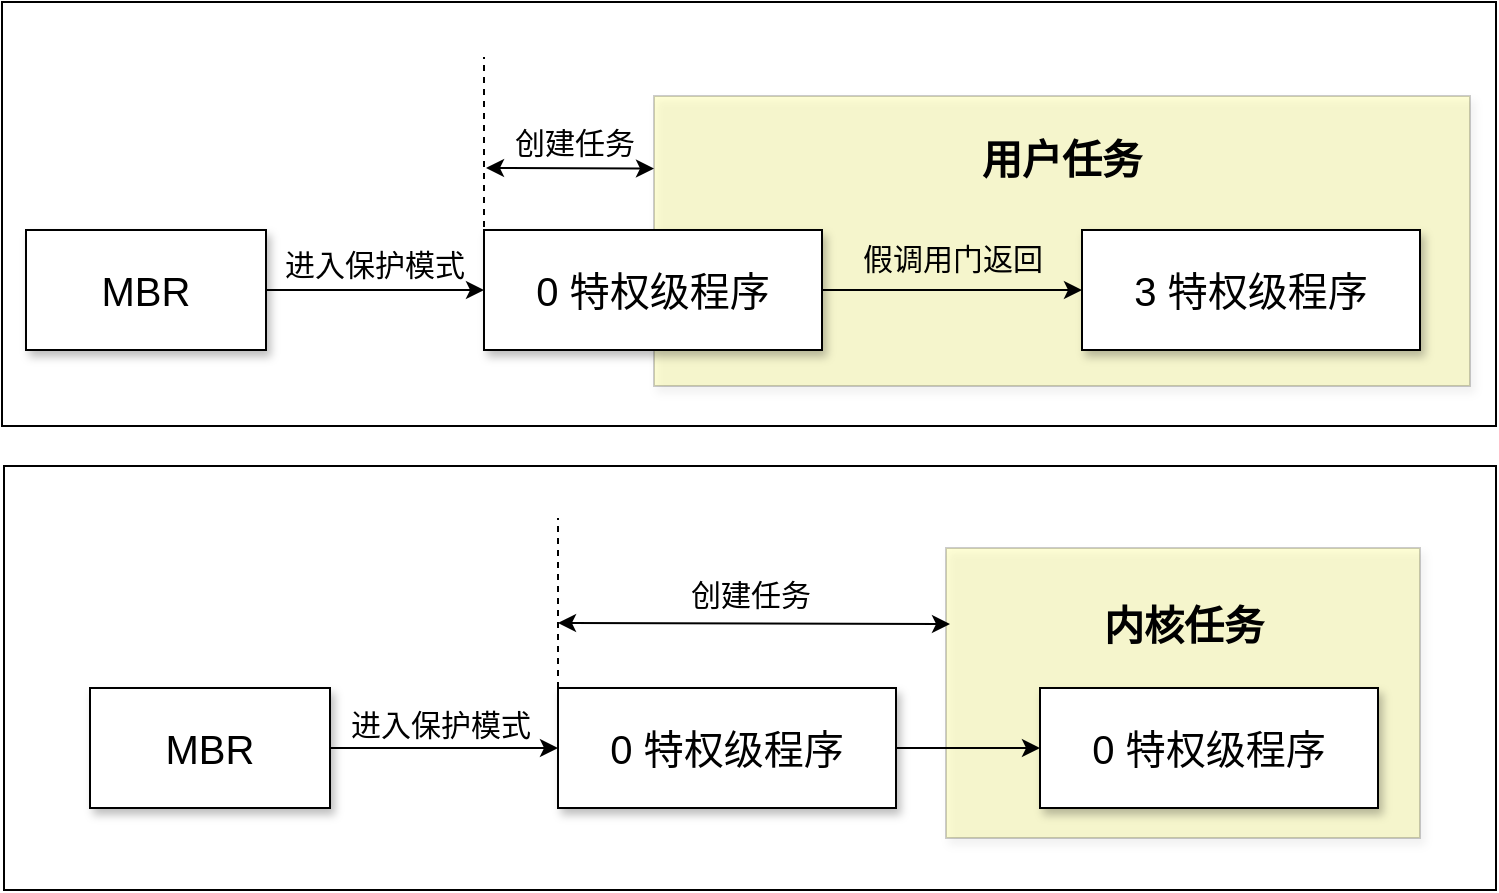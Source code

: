 <mxfile version="14.6.13" type="device"><diagram id="6JK2BZ3masfZK3xxvMMQ" name="第 1 页"><mxGraphModel dx="1086" dy="806" grid="0" gridSize="10" guides="1" tooltips="1" connect="1" arrows="1" fold="1" page="0" pageScale="1" pageWidth="827" pageHeight="1169" math="0" shadow="0"><root><mxCell id="0"/><mxCell id="1" parent="0"/><mxCell id="LvnTB3Bk84HuX4oXmwlq-25" value="" style="rounded=0;whiteSpace=wrap;html=1;shadow=0;fontSize=15;" vertex="1" parent="1"><mxGeometry x="19" y="381" width="746" height="212" as="geometry"/></mxCell><mxCell id="LvnTB3Bk84HuX4oXmwlq-24" value="" style="rounded=0;whiteSpace=wrap;html=1;shadow=0;fontSize=15;" vertex="1" parent="1"><mxGeometry x="18" y="149" width="747" height="212" as="geometry"/></mxCell><mxCell id="LvnTB3Bk84HuX4oXmwlq-6" value="" style="rounded=0;whiteSpace=wrap;html=1;shadow=1;fillColor=#FFFF33;opacity=20;" vertex="1" parent="1"><mxGeometry x="344" y="196" width="408" height="145" as="geometry"/></mxCell><mxCell id="LvnTB3Bk84HuX4oXmwlq-4" style="edgeStyle=orthogonalEdgeStyle;rounded=0;orthogonalLoop=1;jettySize=auto;html=1;" edge="1" parent="1" source="LvnTB3Bk84HuX4oXmwlq-1" target="LvnTB3Bk84HuX4oXmwlq-2"><mxGeometry relative="1" as="geometry"/></mxCell><mxCell id="LvnTB3Bk84HuX4oXmwlq-1" value="&lt;font style=&quot;font-size: 20px&quot;&gt;MBR&lt;/font&gt;" style="rounded=0;whiteSpace=wrap;html=1;shadow=1;" vertex="1" parent="1"><mxGeometry x="30" y="263" width="120" height="60" as="geometry"/></mxCell><mxCell id="LvnTB3Bk84HuX4oXmwlq-5" style="edgeStyle=orthogonalEdgeStyle;rounded=0;orthogonalLoop=1;jettySize=auto;html=1;entryX=0;entryY=0.5;entryDx=0;entryDy=0;" edge="1" parent="1" source="LvnTB3Bk84HuX4oXmwlq-2" target="LvnTB3Bk84HuX4oXmwlq-3"><mxGeometry relative="1" as="geometry"/></mxCell><mxCell id="LvnTB3Bk84HuX4oXmwlq-2" value="&lt;span style=&quot;font-size: 20px&quot;&gt;0 特权级程序&lt;/span&gt;" style="rounded=0;whiteSpace=wrap;html=1;shadow=1;" vertex="1" parent="1"><mxGeometry x="259" y="263" width="169" height="60" as="geometry"/></mxCell><mxCell id="LvnTB3Bk84HuX4oXmwlq-3" value="&lt;span style=&quot;font-size: 20px&quot;&gt;3 特权级程序&lt;/span&gt;" style="rounded=0;whiteSpace=wrap;html=1;shadow=1;" vertex="1" parent="1"><mxGeometry x="558" y="263" width="169" height="60" as="geometry"/></mxCell><mxCell id="LvnTB3Bk84HuX4oXmwlq-7" value="&lt;b&gt;&lt;font style=&quot;font-size: 20px&quot;&gt;用户任务&lt;/font&gt;&lt;/b&gt;" style="text;html=1;strokeColor=none;fillColor=none;align=center;verticalAlign=middle;whiteSpace=wrap;rounded=0;shadow=1;opacity=20;" vertex="1" parent="1"><mxGeometry x="496" y="217" width="104" height="20" as="geometry"/></mxCell><mxCell id="LvnTB3Bk84HuX4oXmwlq-8" value="&lt;font style=&quot;font-size: 15px;&quot;&gt;进入保护模式&lt;/font&gt;" style="text;html=1;strokeColor=none;fillColor=none;align=center;verticalAlign=middle;whiteSpace=wrap;rounded=0;shadow=1;opacity=20;fontSize=15;" vertex="1" parent="1"><mxGeometry x="150" y="270" width="109" height="20" as="geometry"/></mxCell><mxCell id="LvnTB3Bk84HuX4oXmwlq-9" value="&lt;font style=&quot;font-size: 15px&quot;&gt;假调用门返回&lt;/font&gt;" style="text;html=1;strokeColor=none;fillColor=none;align=center;verticalAlign=middle;whiteSpace=wrap;rounded=0;shadow=1;opacity=20;fontSize=15;" vertex="1" parent="1"><mxGeometry x="439" y="267" width="109" height="20" as="geometry"/></mxCell><mxCell id="LvnTB3Bk84HuX4oXmwlq-10" value="" style="rounded=0;whiteSpace=wrap;html=1;shadow=1;fillColor=#FFFF33;opacity=20;" vertex="1" parent="1"><mxGeometry x="490" y="422" width="237" height="145" as="geometry"/></mxCell><mxCell id="LvnTB3Bk84HuX4oXmwlq-11" style="edgeStyle=orthogonalEdgeStyle;rounded=0;orthogonalLoop=1;jettySize=auto;html=1;" edge="1" source="LvnTB3Bk84HuX4oXmwlq-12" target="LvnTB3Bk84HuX4oXmwlq-14" parent="1"><mxGeometry relative="1" as="geometry"/></mxCell><mxCell id="LvnTB3Bk84HuX4oXmwlq-12" value="&lt;font style=&quot;font-size: 20px&quot;&gt;MBR&lt;/font&gt;" style="rounded=0;whiteSpace=wrap;html=1;shadow=1;" vertex="1" parent="1"><mxGeometry x="62" y="492" width="120" height="60" as="geometry"/></mxCell><mxCell id="LvnTB3Bk84HuX4oXmwlq-13" style="edgeStyle=orthogonalEdgeStyle;rounded=0;orthogonalLoop=1;jettySize=auto;html=1;entryX=0;entryY=0.5;entryDx=0;entryDy=0;" edge="1" source="LvnTB3Bk84HuX4oXmwlq-14" target="LvnTB3Bk84HuX4oXmwlq-15" parent="1"><mxGeometry relative="1" as="geometry"/></mxCell><mxCell id="LvnTB3Bk84HuX4oXmwlq-14" value="&lt;span style=&quot;font-size: 20px&quot;&gt;0 特权级程序&lt;/span&gt;" style="rounded=0;whiteSpace=wrap;html=1;shadow=1;" vertex="1" parent="1"><mxGeometry x="296" y="492" width="169" height="60" as="geometry"/></mxCell><mxCell id="LvnTB3Bk84HuX4oXmwlq-15" value="&lt;span style=&quot;font-size: 20px&quot;&gt;0 特权级程序&lt;/span&gt;" style="rounded=0;whiteSpace=wrap;html=1;shadow=1;" vertex="1" parent="1"><mxGeometry x="537" y="492" width="169" height="60" as="geometry"/></mxCell><mxCell id="LvnTB3Bk84HuX4oXmwlq-16" value="&lt;b&gt;&lt;font style=&quot;font-size: 20px&quot;&gt;内核任务&lt;/font&gt;&lt;/b&gt;" style="text;html=1;strokeColor=none;fillColor=none;align=center;verticalAlign=middle;whiteSpace=wrap;rounded=0;shadow=1;opacity=20;" vertex="1" parent="1"><mxGeometry x="556.5" y="450" width="104" height="20" as="geometry"/></mxCell><mxCell id="LvnTB3Bk84HuX4oXmwlq-17" value="&lt;font style=&quot;font-size: 15px;&quot;&gt;进入保护模式&lt;/font&gt;" style="text;html=1;strokeColor=none;fillColor=none;align=center;verticalAlign=middle;whiteSpace=wrap;rounded=0;shadow=1;opacity=20;fontSize=15;" vertex="1" parent="1"><mxGeometry x="183" y="500" width="109" height="20" as="geometry"/></mxCell><mxCell id="LvnTB3Bk84HuX4oXmwlq-20" value="" style="endArrow=classic;startArrow=classic;html=1;fontSize=15;entryX=0;entryY=0.25;entryDx=0;entryDy=0;" edge="1" parent="1" target="LvnTB3Bk84HuX4oXmwlq-6"><mxGeometry width="50" height="50" relative="1" as="geometry"><mxPoint x="260" y="232" as="sourcePoint"/><mxPoint x="454" y="332" as="targetPoint"/></mxGeometry></mxCell><mxCell id="LvnTB3Bk84HuX4oXmwlq-21" value="&lt;font style=&quot;font-size: 15px&quot;&gt;创建任务&lt;/font&gt;" style="text;html=1;strokeColor=none;fillColor=none;align=center;verticalAlign=middle;whiteSpace=wrap;rounded=0;shadow=1;opacity=20;fontSize=15;" vertex="1" parent="1"><mxGeometry x="271" y="209" width="67" height="20" as="geometry"/></mxCell><mxCell id="LvnTB3Bk84HuX4oXmwlq-22" value="" style="endArrow=classic;startArrow=classic;html=1;fontSize=15;" edge="1" parent="1"><mxGeometry width="50" height="50" relative="1" as="geometry"><mxPoint x="296" y="459.5" as="sourcePoint"/><mxPoint x="492" y="460" as="targetPoint"/></mxGeometry></mxCell><mxCell id="LvnTB3Bk84HuX4oXmwlq-23" value="&lt;font style=&quot;font-size: 15px&quot;&gt;创建任务&lt;/font&gt;" style="text;html=1;strokeColor=none;fillColor=none;align=center;verticalAlign=middle;whiteSpace=wrap;rounded=0;shadow=1;opacity=20;fontSize=15;" vertex="1" parent="1"><mxGeometry x="358.5" y="435" width="67" height="20" as="geometry"/></mxCell><mxCell id="LvnTB3Bk84HuX4oXmwlq-26" value="" style="endArrow=none;html=1;fontSize=15;dashed=1;" edge="1" parent="1"><mxGeometry width="50" height="50" relative="1" as="geometry"><mxPoint x="259" y="261.5" as="sourcePoint"/><mxPoint x="259" y="176.5" as="targetPoint"/></mxGeometry></mxCell><mxCell id="LvnTB3Bk84HuX4oXmwlq-29" value="" style="endArrow=none;html=1;fontSize=15;dashed=1;" edge="1" parent="1"><mxGeometry width="50" height="50" relative="1" as="geometry"><mxPoint x="296" y="492.0" as="sourcePoint"/><mxPoint x="296" y="407" as="targetPoint"/></mxGeometry></mxCell></root></mxGraphModel></diagram></mxfile>